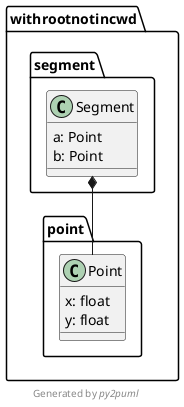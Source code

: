 @startuml withrootnotincwd
!pragma useIntermediatePackages false

class withrootnotincwd.point.Point {
  x: float
  y: float
}
class withrootnotincwd.segment.Segment {
  a: Point
  b: Point
}
withrootnotincwd.segment.Segment *-- withrootnotincwd.point.Point
footer Generated by //py2puml//
@enduml
